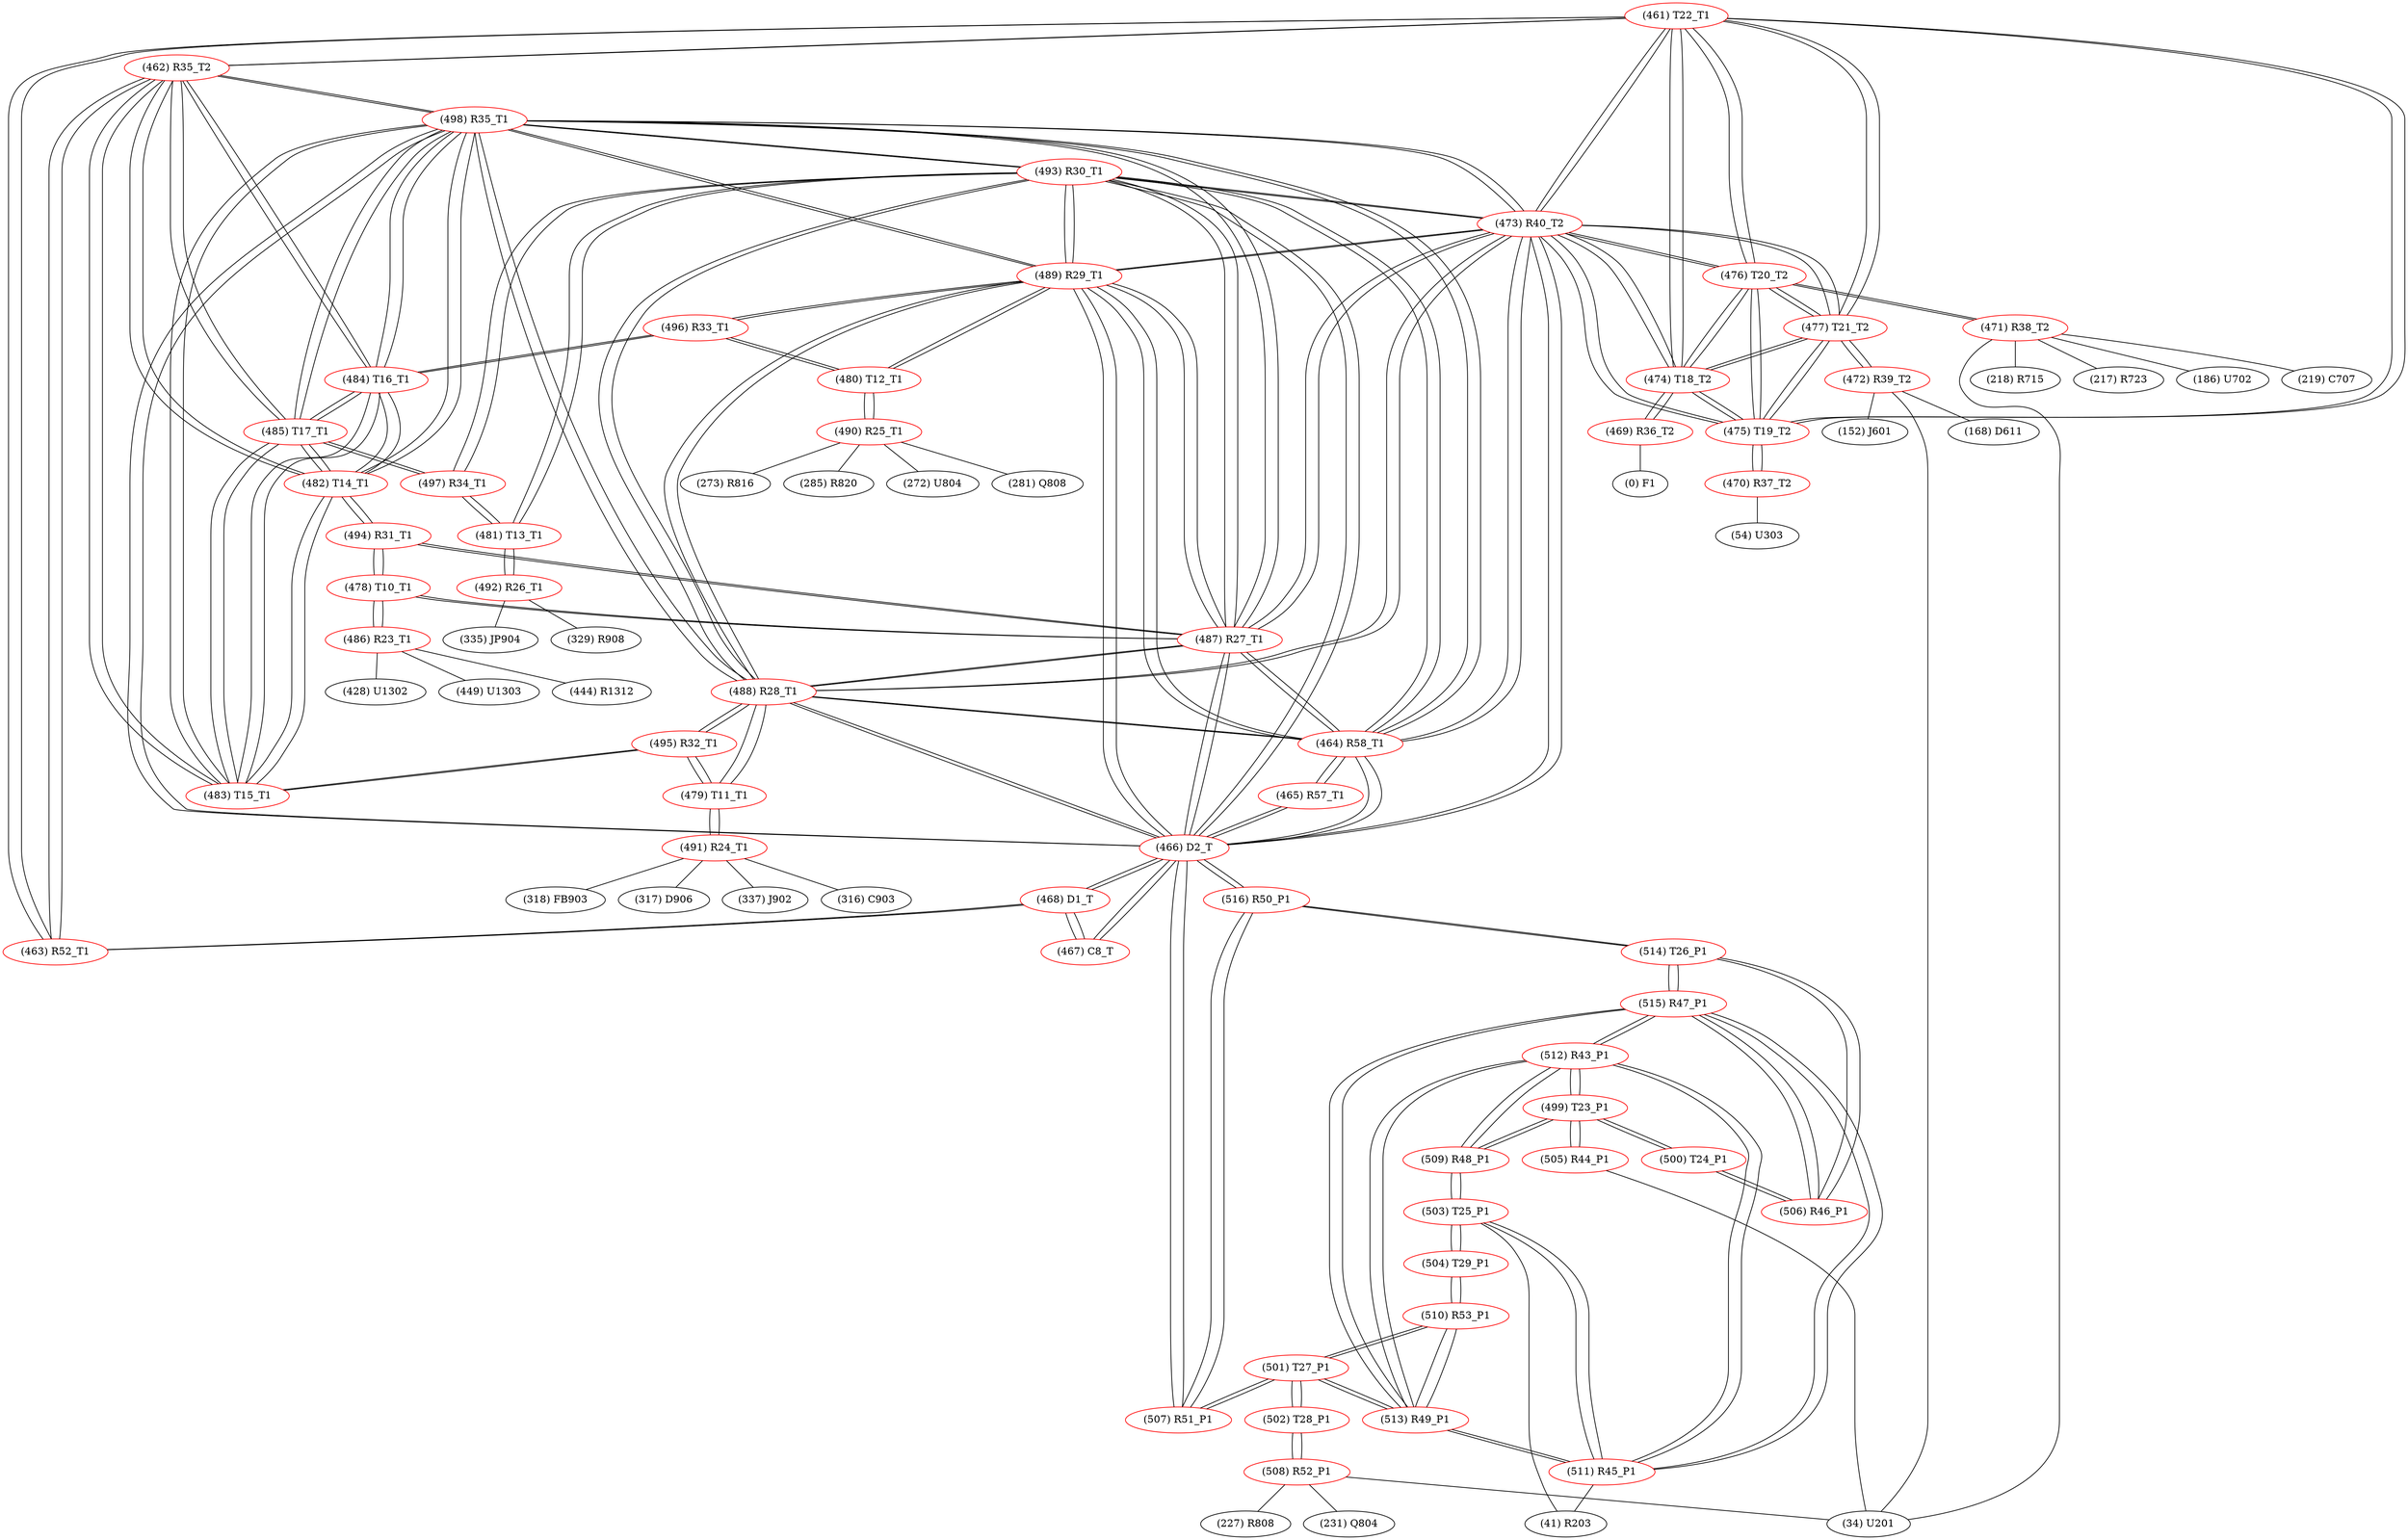 graph {
	461 [label="(461) T22_T1" color=red]
	462 [label="(462) R35_T2"]
	463 [label="(463) R52_T1"]
	476 [label="(476) T20_T2"]
	477 [label="(477) T21_T2"]
	475 [label="(475) T19_T2"]
	473 [label="(473) R40_T2"]
	474 [label="(474) T18_T2"]
	462 [label="(462) R35_T2" color=red]
	463 [label="(463) R52_T1"]
	461 [label="(461) T22_T1"]
	482 [label="(482) T14_T1"]
	483 [label="(483) T15_T1"]
	485 [label="(485) T17_T1"]
	484 [label="(484) T16_T1"]
	498 [label="(498) R35_T1"]
	463 [label="(463) R52_T1" color=red]
	468 [label="(468) D1_T"]
	462 [label="(462) R35_T2"]
	461 [label="(461) T22_T1"]
	464 [label="(464) R58_T1" color=red]
	466 [label="(466) D2_T"]
	473 [label="(473) R40_T2"]
	487 [label="(487) R27_T1"]
	488 [label="(488) R28_T1"]
	489 [label="(489) R29_T1"]
	493 [label="(493) R30_T1"]
	498 [label="(498) R35_T1"]
	465 [label="(465) R57_T1"]
	465 [label="(465) R57_T1" color=red]
	466 [label="(466) D2_T"]
	464 [label="(464) R58_T1"]
	466 [label="(466) D2_T" color=red]
	464 [label="(464) R58_T1"]
	473 [label="(473) R40_T2"]
	487 [label="(487) R27_T1"]
	488 [label="(488) R28_T1"]
	489 [label="(489) R29_T1"]
	493 [label="(493) R30_T1"]
	498 [label="(498) R35_T1"]
	468 [label="(468) D1_T"]
	467 [label="(467) C8_T"]
	465 [label="(465) R57_T1"]
	507 [label="(507) R51_P1"]
	516 [label="(516) R50_P1"]
	467 [label="(467) C8_T" color=red]
	468 [label="(468) D1_T"]
	466 [label="(466) D2_T"]
	468 [label="(468) D1_T" color=red]
	466 [label="(466) D2_T"]
	467 [label="(467) C8_T"]
	463 [label="(463) R52_T1"]
	469 [label="(469) R36_T2" color=red]
	0 [label="(0) F1"]
	474 [label="(474) T18_T2"]
	470 [label="(470) R37_T2" color=red]
	54 [label="(54) U303"]
	475 [label="(475) T19_T2"]
	471 [label="(471) R38_T2" color=red]
	186 [label="(186) U702"]
	219 [label="(219) C707"]
	218 [label="(218) R715"]
	217 [label="(217) R723"]
	34 [label="(34) U201"]
	476 [label="(476) T20_T2"]
	472 [label="(472) R39_T2" color=red]
	34 [label="(34) U201"]
	168 [label="(168) D611"]
	152 [label="(152) J601"]
	477 [label="(477) T21_T2"]
	473 [label="(473) R40_T2" color=red]
	466 [label="(466) D2_T"]
	464 [label="(464) R58_T1"]
	487 [label="(487) R27_T1"]
	488 [label="(488) R28_T1"]
	489 [label="(489) R29_T1"]
	493 [label="(493) R30_T1"]
	498 [label="(498) R35_T1"]
	476 [label="(476) T20_T2"]
	477 [label="(477) T21_T2"]
	475 [label="(475) T19_T2"]
	461 [label="(461) T22_T1"]
	474 [label="(474) T18_T2"]
	474 [label="(474) T18_T2" color=red]
	476 [label="(476) T20_T2"]
	477 [label="(477) T21_T2"]
	475 [label="(475) T19_T2"]
	473 [label="(473) R40_T2"]
	461 [label="(461) T22_T1"]
	469 [label="(469) R36_T2"]
	475 [label="(475) T19_T2" color=red]
	476 [label="(476) T20_T2"]
	477 [label="(477) T21_T2"]
	473 [label="(473) R40_T2"]
	461 [label="(461) T22_T1"]
	474 [label="(474) T18_T2"]
	470 [label="(470) R37_T2"]
	476 [label="(476) T20_T2" color=red]
	477 [label="(477) T21_T2"]
	475 [label="(475) T19_T2"]
	473 [label="(473) R40_T2"]
	461 [label="(461) T22_T1"]
	474 [label="(474) T18_T2"]
	471 [label="(471) R38_T2"]
	477 [label="(477) T21_T2" color=red]
	476 [label="(476) T20_T2"]
	475 [label="(475) T19_T2"]
	473 [label="(473) R40_T2"]
	461 [label="(461) T22_T1"]
	474 [label="(474) T18_T2"]
	472 [label="(472) R39_T2"]
	478 [label="(478) T10_T1" color=red]
	486 [label="(486) R23_T1"]
	494 [label="(494) R31_T1"]
	487 [label="(487) R27_T1"]
	479 [label="(479) T11_T1" color=red]
	491 [label="(491) R24_T1"]
	495 [label="(495) R32_T1"]
	488 [label="(488) R28_T1"]
	480 [label="(480) T12_T1" color=red]
	496 [label="(496) R33_T1"]
	489 [label="(489) R29_T1"]
	490 [label="(490) R25_T1"]
	481 [label="(481) T13_T1" color=red]
	497 [label="(497) R34_T1"]
	493 [label="(493) R30_T1"]
	492 [label="(492) R26_T1"]
	482 [label="(482) T14_T1" color=red]
	483 [label="(483) T15_T1"]
	485 [label="(485) T17_T1"]
	484 [label="(484) T16_T1"]
	498 [label="(498) R35_T1"]
	462 [label="(462) R35_T2"]
	494 [label="(494) R31_T1"]
	483 [label="(483) T15_T1" color=red]
	482 [label="(482) T14_T1"]
	485 [label="(485) T17_T1"]
	484 [label="(484) T16_T1"]
	498 [label="(498) R35_T1"]
	462 [label="(462) R35_T2"]
	495 [label="(495) R32_T1"]
	484 [label="(484) T16_T1" color=red]
	482 [label="(482) T14_T1"]
	483 [label="(483) T15_T1"]
	485 [label="(485) T17_T1"]
	498 [label="(498) R35_T1"]
	462 [label="(462) R35_T2"]
	496 [label="(496) R33_T1"]
	485 [label="(485) T17_T1" color=red]
	482 [label="(482) T14_T1"]
	483 [label="(483) T15_T1"]
	484 [label="(484) T16_T1"]
	498 [label="(498) R35_T1"]
	462 [label="(462) R35_T2"]
	497 [label="(497) R34_T1"]
	486 [label="(486) R23_T1" color=red]
	444 [label="(444) R1312"]
	428 [label="(428) U1302"]
	449 [label="(449) U1303"]
	478 [label="(478) T10_T1"]
	487 [label="(487) R27_T1" color=red]
	466 [label="(466) D2_T"]
	464 [label="(464) R58_T1"]
	473 [label="(473) R40_T2"]
	488 [label="(488) R28_T1"]
	489 [label="(489) R29_T1"]
	493 [label="(493) R30_T1"]
	498 [label="(498) R35_T1"]
	494 [label="(494) R31_T1"]
	478 [label="(478) T10_T1"]
	488 [label="(488) R28_T1" color=red]
	466 [label="(466) D2_T"]
	464 [label="(464) R58_T1"]
	473 [label="(473) R40_T2"]
	487 [label="(487) R27_T1"]
	489 [label="(489) R29_T1"]
	493 [label="(493) R30_T1"]
	498 [label="(498) R35_T1"]
	495 [label="(495) R32_T1"]
	479 [label="(479) T11_T1"]
	489 [label="(489) R29_T1" color=red]
	466 [label="(466) D2_T"]
	464 [label="(464) R58_T1"]
	473 [label="(473) R40_T2"]
	487 [label="(487) R27_T1"]
	488 [label="(488) R28_T1"]
	493 [label="(493) R30_T1"]
	498 [label="(498) R35_T1"]
	496 [label="(496) R33_T1"]
	480 [label="(480) T12_T1"]
	490 [label="(490) R25_T1" color=red]
	272 [label="(272) U804"]
	281 [label="(281) Q808"]
	273 [label="(273) R816"]
	285 [label="(285) R820"]
	480 [label="(480) T12_T1"]
	491 [label="(491) R24_T1" color=red]
	316 [label="(316) C903"]
	318 [label="(318) FB903"]
	317 [label="(317) D906"]
	337 [label="(337) J902"]
	479 [label="(479) T11_T1"]
	492 [label="(492) R26_T1" color=red]
	329 [label="(329) R908"]
	335 [label="(335) JP904"]
	481 [label="(481) T13_T1"]
	493 [label="(493) R30_T1" color=red]
	466 [label="(466) D2_T"]
	464 [label="(464) R58_T1"]
	473 [label="(473) R40_T2"]
	487 [label="(487) R27_T1"]
	488 [label="(488) R28_T1"]
	489 [label="(489) R29_T1"]
	498 [label="(498) R35_T1"]
	481 [label="(481) T13_T1"]
	497 [label="(497) R34_T1"]
	494 [label="(494) R31_T1" color=red]
	487 [label="(487) R27_T1"]
	478 [label="(478) T10_T1"]
	482 [label="(482) T14_T1"]
	495 [label="(495) R32_T1" color=red]
	483 [label="(483) T15_T1"]
	479 [label="(479) T11_T1"]
	488 [label="(488) R28_T1"]
	496 [label="(496) R33_T1" color=red]
	484 [label="(484) T16_T1"]
	489 [label="(489) R29_T1"]
	480 [label="(480) T12_T1"]
	497 [label="(497) R34_T1" color=red]
	485 [label="(485) T17_T1"]
	481 [label="(481) T13_T1"]
	493 [label="(493) R30_T1"]
	498 [label="(498) R35_T1" color=red]
	466 [label="(466) D2_T"]
	464 [label="(464) R58_T1"]
	473 [label="(473) R40_T2"]
	487 [label="(487) R27_T1"]
	488 [label="(488) R28_T1"]
	489 [label="(489) R29_T1"]
	493 [label="(493) R30_T1"]
	482 [label="(482) T14_T1"]
	483 [label="(483) T15_T1"]
	485 [label="(485) T17_T1"]
	484 [label="(484) T16_T1"]
	462 [label="(462) R35_T2"]
	499 [label="(499) T23_P1" color=red]
	509 [label="(509) R48_P1"]
	512 [label="(512) R43_P1"]
	500 [label="(500) T24_P1"]
	505 [label="(505) R44_P1"]
	500 [label="(500) T24_P1" color=red]
	506 [label="(506) R46_P1"]
	499 [label="(499) T23_P1"]
	501 [label="(501) T27_P1" color=red]
	507 [label="(507) R51_P1"]
	502 [label="(502) T28_P1"]
	510 [label="(510) R53_P1"]
	513 [label="(513) R49_P1"]
	502 [label="(502) T28_P1" color=red]
	508 [label="(508) R52_P1"]
	501 [label="(501) T27_P1"]
	503 [label="(503) T25_P1" color=red]
	504 [label="(504) T29_P1"]
	509 [label="(509) R48_P1"]
	511 [label="(511) R45_P1"]
	41 [label="(41) R203"]
	504 [label="(504) T29_P1" color=red]
	503 [label="(503) T25_P1"]
	510 [label="(510) R53_P1"]
	505 [label="(505) R44_P1" color=red]
	34 [label="(34) U201"]
	499 [label="(499) T23_P1"]
	506 [label="(506) R46_P1" color=red]
	514 [label="(514) T26_P1"]
	515 [label="(515) R47_P1"]
	500 [label="(500) T24_P1"]
	507 [label="(507) R51_P1" color=red]
	501 [label="(501) T27_P1"]
	516 [label="(516) R50_P1"]
	466 [label="(466) D2_T"]
	508 [label="(508) R52_P1" color=red]
	227 [label="(227) R808"]
	34 [label="(34) U201"]
	231 [label="(231) Q804"]
	502 [label="(502) T28_P1"]
	509 [label="(509) R48_P1" color=red]
	503 [label="(503) T25_P1"]
	499 [label="(499) T23_P1"]
	512 [label="(512) R43_P1"]
	510 [label="(510) R53_P1" color=red]
	504 [label="(504) T29_P1"]
	501 [label="(501) T27_P1"]
	513 [label="(513) R49_P1"]
	511 [label="(511) R45_P1" color=red]
	515 [label="(515) R47_P1"]
	512 [label="(512) R43_P1"]
	513 [label="(513) R49_P1"]
	503 [label="(503) T25_P1"]
	41 [label="(41) R203"]
	512 [label="(512) R43_P1" color=red]
	509 [label="(509) R48_P1"]
	499 [label="(499) T23_P1"]
	515 [label="(515) R47_P1"]
	511 [label="(511) R45_P1"]
	513 [label="(513) R49_P1"]
	513 [label="(513) R49_P1" color=red]
	515 [label="(515) R47_P1"]
	511 [label="(511) R45_P1"]
	512 [label="(512) R43_P1"]
	501 [label="(501) T27_P1"]
	510 [label="(510) R53_P1"]
	514 [label="(514) T26_P1" color=red]
	516 [label="(516) R50_P1"]
	506 [label="(506) R46_P1"]
	515 [label="(515) R47_P1"]
	515 [label="(515) R47_P1" color=red]
	511 [label="(511) R45_P1"]
	512 [label="(512) R43_P1"]
	513 [label="(513) R49_P1"]
	514 [label="(514) T26_P1"]
	506 [label="(506) R46_P1"]
	516 [label="(516) R50_P1" color=red]
	514 [label="(514) T26_P1"]
	507 [label="(507) R51_P1"]
	466 [label="(466) D2_T"]
	461 -- 462
	461 -- 463
	461 -- 476
	461 -- 477
	461 -- 475
	461 -- 473
	461 -- 474
	462 -- 463
	462 -- 461
	462 -- 482
	462 -- 483
	462 -- 485
	462 -- 484
	462 -- 498
	463 -- 468
	463 -- 462
	463 -- 461
	464 -- 466
	464 -- 473
	464 -- 487
	464 -- 488
	464 -- 489
	464 -- 493
	464 -- 498
	464 -- 465
	465 -- 466
	465 -- 464
	466 -- 464
	466 -- 473
	466 -- 487
	466 -- 488
	466 -- 489
	466 -- 493
	466 -- 498
	466 -- 468
	466 -- 467
	466 -- 465
	466 -- 507
	466 -- 516
	467 -- 468
	467 -- 466
	468 -- 466
	468 -- 467
	468 -- 463
	469 -- 0
	469 -- 474
	470 -- 54
	470 -- 475
	471 -- 186
	471 -- 219
	471 -- 218
	471 -- 217
	471 -- 34
	471 -- 476
	472 -- 34
	472 -- 168
	472 -- 152
	472 -- 477
	473 -- 466
	473 -- 464
	473 -- 487
	473 -- 488
	473 -- 489
	473 -- 493
	473 -- 498
	473 -- 476
	473 -- 477
	473 -- 475
	473 -- 461
	473 -- 474
	474 -- 476
	474 -- 477
	474 -- 475
	474 -- 473
	474 -- 461
	474 -- 469
	475 -- 476
	475 -- 477
	475 -- 473
	475 -- 461
	475 -- 474
	475 -- 470
	476 -- 477
	476 -- 475
	476 -- 473
	476 -- 461
	476 -- 474
	476 -- 471
	477 -- 476
	477 -- 475
	477 -- 473
	477 -- 461
	477 -- 474
	477 -- 472
	478 -- 486
	478 -- 494
	478 -- 487
	479 -- 491
	479 -- 495
	479 -- 488
	480 -- 496
	480 -- 489
	480 -- 490
	481 -- 497
	481 -- 493
	481 -- 492
	482 -- 483
	482 -- 485
	482 -- 484
	482 -- 498
	482 -- 462
	482 -- 494
	483 -- 482
	483 -- 485
	483 -- 484
	483 -- 498
	483 -- 462
	483 -- 495
	484 -- 482
	484 -- 483
	484 -- 485
	484 -- 498
	484 -- 462
	484 -- 496
	485 -- 482
	485 -- 483
	485 -- 484
	485 -- 498
	485 -- 462
	485 -- 497
	486 -- 444
	486 -- 428
	486 -- 449
	486 -- 478
	487 -- 466
	487 -- 464
	487 -- 473
	487 -- 488
	487 -- 489
	487 -- 493
	487 -- 498
	487 -- 494
	487 -- 478
	488 -- 466
	488 -- 464
	488 -- 473
	488 -- 487
	488 -- 489
	488 -- 493
	488 -- 498
	488 -- 495
	488 -- 479
	489 -- 466
	489 -- 464
	489 -- 473
	489 -- 487
	489 -- 488
	489 -- 493
	489 -- 498
	489 -- 496
	489 -- 480
	490 -- 272
	490 -- 281
	490 -- 273
	490 -- 285
	490 -- 480
	491 -- 316
	491 -- 318
	491 -- 317
	491 -- 337
	491 -- 479
	492 -- 329
	492 -- 335
	492 -- 481
	493 -- 466
	493 -- 464
	493 -- 473
	493 -- 487
	493 -- 488
	493 -- 489
	493 -- 498
	493 -- 481
	493 -- 497
	494 -- 487
	494 -- 478
	494 -- 482
	495 -- 483
	495 -- 479
	495 -- 488
	496 -- 484
	496 -- 489
	496 -- 480
	497 -- 485
	497 -- 481
	497 -- 493
	498 -- 466
	498 -- 464
	498 -- 473
	498 -- 487
	498 -- 488
	498 -- 489
	498 -- 493
	498 -- 482
	498 -- 483
	498 -- 485
	498 -- 484
	498 -- 462
	499 -- 509
	499 -- 512
	499 -- 500
	499 -- 505
	500 -- 506
	500 -- 499
	501 -- 507
	501 -- 502
	501 -- 510
	501 -- 513
	502 -- 508
	502 -- 501
	503 -- 504
	503 -- 509
	503 -- 511
	503 -- 41
	504 -- 503
	504 -- 510
	505 -- 34
	505 -- 499
	506 -- 514
	506 -- 515
	506 -- 500
	507 -- 501
	507 -- 516
	507 -- 466
	508 -- 227
	508 -- 34
	508 -- 231
	508 -- 502
	509 -- 503
	509 -- 499
	509 -- 512
	510 -- 504
	510 -- 501
	510 -- 513
	511 -- 515
	511 -- 512
	511 -- 513
	511 -- 503
	511 -- 41
	512 -- 509
	512 -- 499
	512 -- 515
	512 -- 511
	512 -- 513
	513 -- 515
	513 -- 511
	513 -- 512
	513 -- 501
	513 -- 510
	514 -- 516
	514 -- 506
	514 -- 515
	515 -- 511
	515 -- 512
	515 -- 513
	515 -- 514
	515 -- 506
	516 -- 514
	516 -- 507
	516 -- 466
}